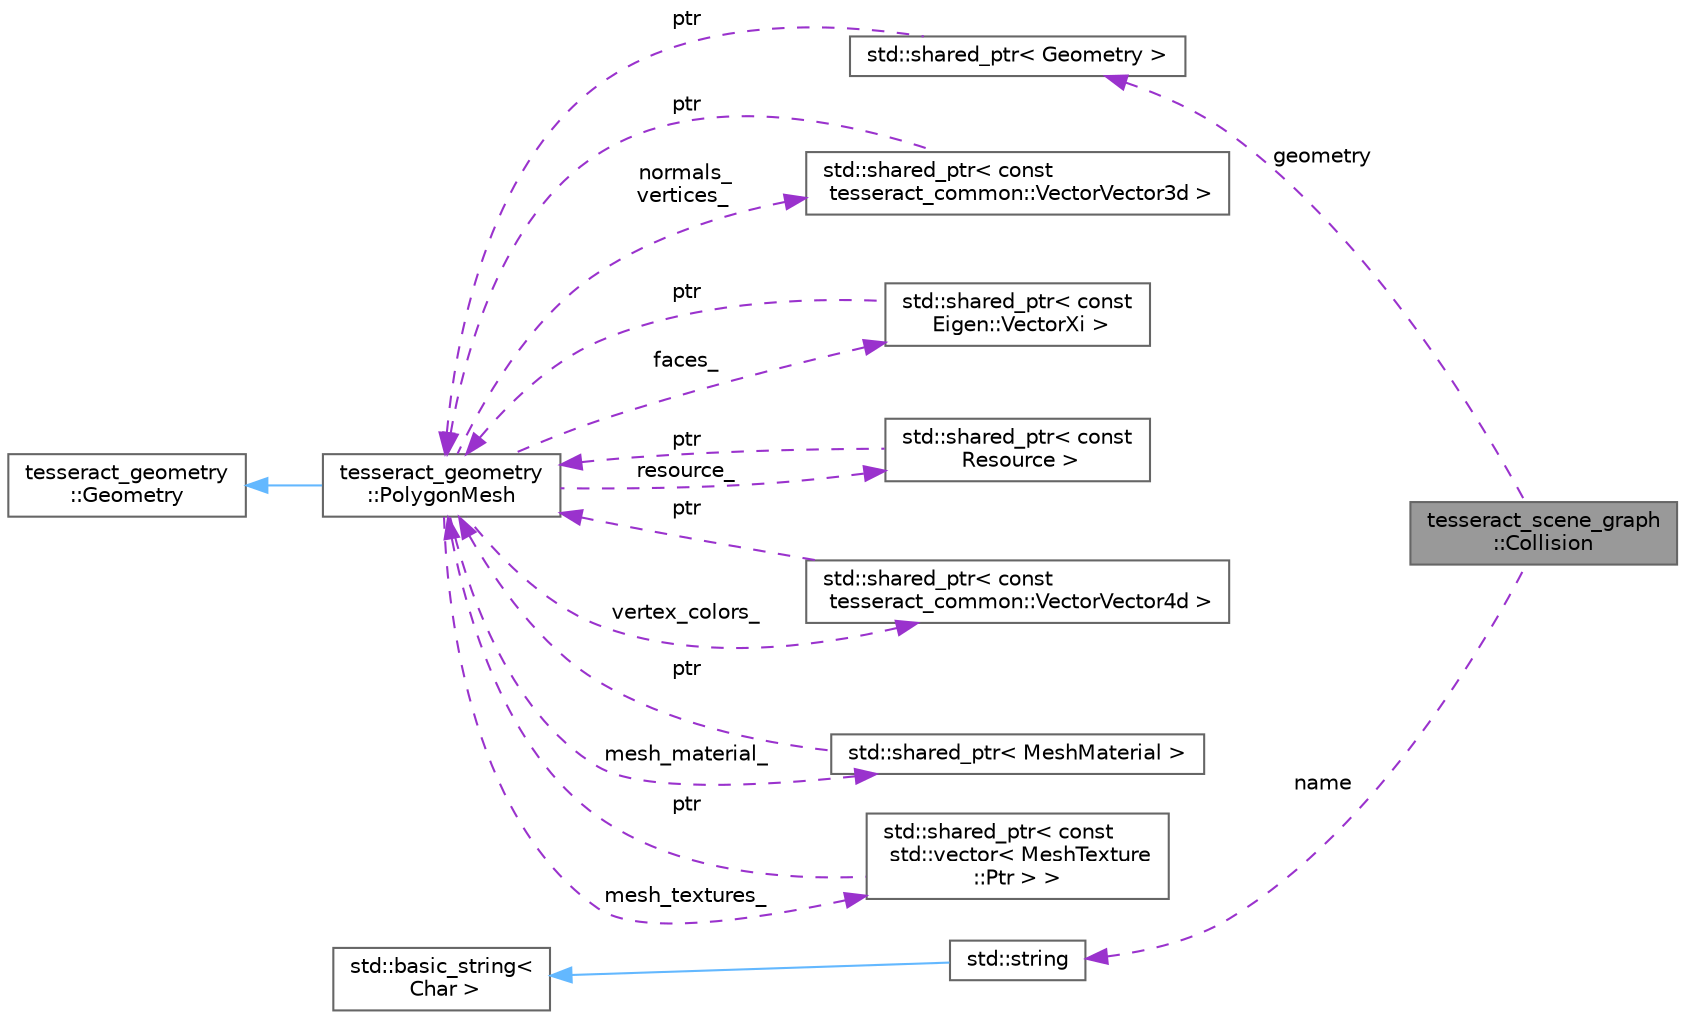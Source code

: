 digraph "tesseract_scene_graph::Collision"
{
 // LATEX_PDF_SIZE
  bgcolor="transparent";
  edge [fontname=Helvetica,fontsize=10,labelfontname=Helvetica,labelfontsize=10];
  node [fontname=Helvetica,fontsize=10,shape=box,height=0.2,width=0.4];
  rankdir="LR";
  Node1 [label="tesseract_scene_graph\l::Collision",height=0.2,width=0.4,color="gray40", fillcolor="grey60", style="filled", fontcolor="black",tooltip=" "];
  Node2 -> Node1 [dir="back",color="darkorchid3",style="dashed",label=" geometry" ];
  Node2 [label="std::shared_ptr\< Geometry \>",height=0.2,width=0.4,color="gray40", fillcolor="white", style="filled",tooltip=" "];
  Node3 -> Node2 [dir="back",color="darkorchid3",style="dashed",label=" ptr" ];
  Node3 [label="tesseract_geometry\l::PolygonMesh",height=0.2,width=0.4,color="gray40", fillcolor="white", style="filled",URL="$d8/dc9/classtesseract__geometry_1_1PolygonMesh.html",tooltip=" "];
  Node4 -> Node3 [dir="back",color="steelblue1",style="solid"];
  Node4 [label="tesseract_geometry\l::Geometry",height=0.2,width=0.4,color="gray40", fillcolor="white", style="filled",URL="$df/d1a/classtesseract__geometry_1_1Geometry.html",tooltip=" "];
  Node5 -> Node3 [dir="back",color="darkorchid3",style="dashed",label=" normals_\nvertices_" ];
  Node5 [label="std::shared_ptr\< const\l tesseract_common::VectorVector3d \>",height=0.2,width=0.4,color="gray40", fillcolor="white", style="filled",tooltip=" "];
  Node3 -> Node5 [dir="back",color="darkorchid3",style="dashed",label=" ptr" ];
  Node6 -> Node3 [dir="back",color="darkorchid3",style="dashed",label=" faces_" ];
  Node6 [label="std::shared_ptr\< const\l Eigen::VectorXi \>",height=0.2,width=0.4,color="gray40", fillcolor="white", style="filled",tooltip=" "];
  Node3 -> Node6 [dir="back",color="darkorchid3",style="dashed",label=" ptr" ];
  Node7 -> Node3 [dir="back",color="darkorchid3",style="dashed",label=" resource_" ];
  Node7 [label="std::shared_ptr\< const\l Resource \>",height=0.2,width=0.4,color="gray40", fillcolor="white", style="filled",tooltip=" "];
  Node3 -> Node7 [dir="back",color="darkorchid3",style="dashed",label=" ptr" ];
  Node8 -> Node3 [dir="back",color="darkorchid3",style="dashed",label=" vertex_colors_" ];
  Node8 [label="std::shared_ptr\< const\l tesseract_common::VectorVector4d \>",height=0.2,width=0.4,color="gray40", fillcolor="white", style="filled",tooltip=" "];
  Node3 -> Node8 [dir="back",color="darkorchid3",style="dashed",label=" ptr" ];
  Node9 -> Node3 [dir="back",color="darkorchid3",style="dashed",label=" mesh_material_" ];
  Node9 [label="std::shared_ptr\< MeshMaterial \>",height=0.2,width=0.4,color="gray40", fillcolor="white", style="filled",tooltip=" "];
  Node3 -> Node9 [dir="back",color="darkorchid3",style="dashed",label=" ptr" ];
  Node10 -> Node3 [dir="back",color="darkorchid3",style="dashed",label=" mesh_textures_" ];
  Node10 [label="std::shared_ptr\< const\l std::vector\< MeshTexture\l::Ptr \> \>",height=0.2,width=0.4,color="gray40", fillcolor="white", style="filled",tooltip=" "];
  Node3 -> Node10 [dir="back",color="darkorchid3",style="dashed",label=" ptr" ];
  Node11 -> Node1 [dir="back",color="darkorchid3",style="dashed",label=" name" ];
  Node11 [label="std::string",height=0.2,width=0.4,color="gray40", fillcolor="white", style="filled",tooltip=" "];
  Node12 -> Node11 [dir="back",color="steelblue1",style="solid"];
  Node12 [label="std::basic_string\<\l Char \>",height=0.2,width=0.4,color="gray40", fillcolor="white", style="filled",tooltip=" "];
}
